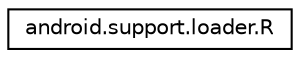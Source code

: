 digraph "Graphical Class Hierarchy"
{
 // LATEX_PDF_SIZE
  edge [fontname="Helvetica",fontsize="10",labelfontname="Helvetica",labelfontsize="10"];
  node [fontname="Helvetica",fontsize="10",shape=record];
  rankdir="LR";
  Node0 [label="android.support.loader.R",height=0.2,width=0.4,color="black", fillcolor="white", style="filled",URL="$classandroid_1_1support_1_1loader_1_1_r.html",tooltip=" "];
}
